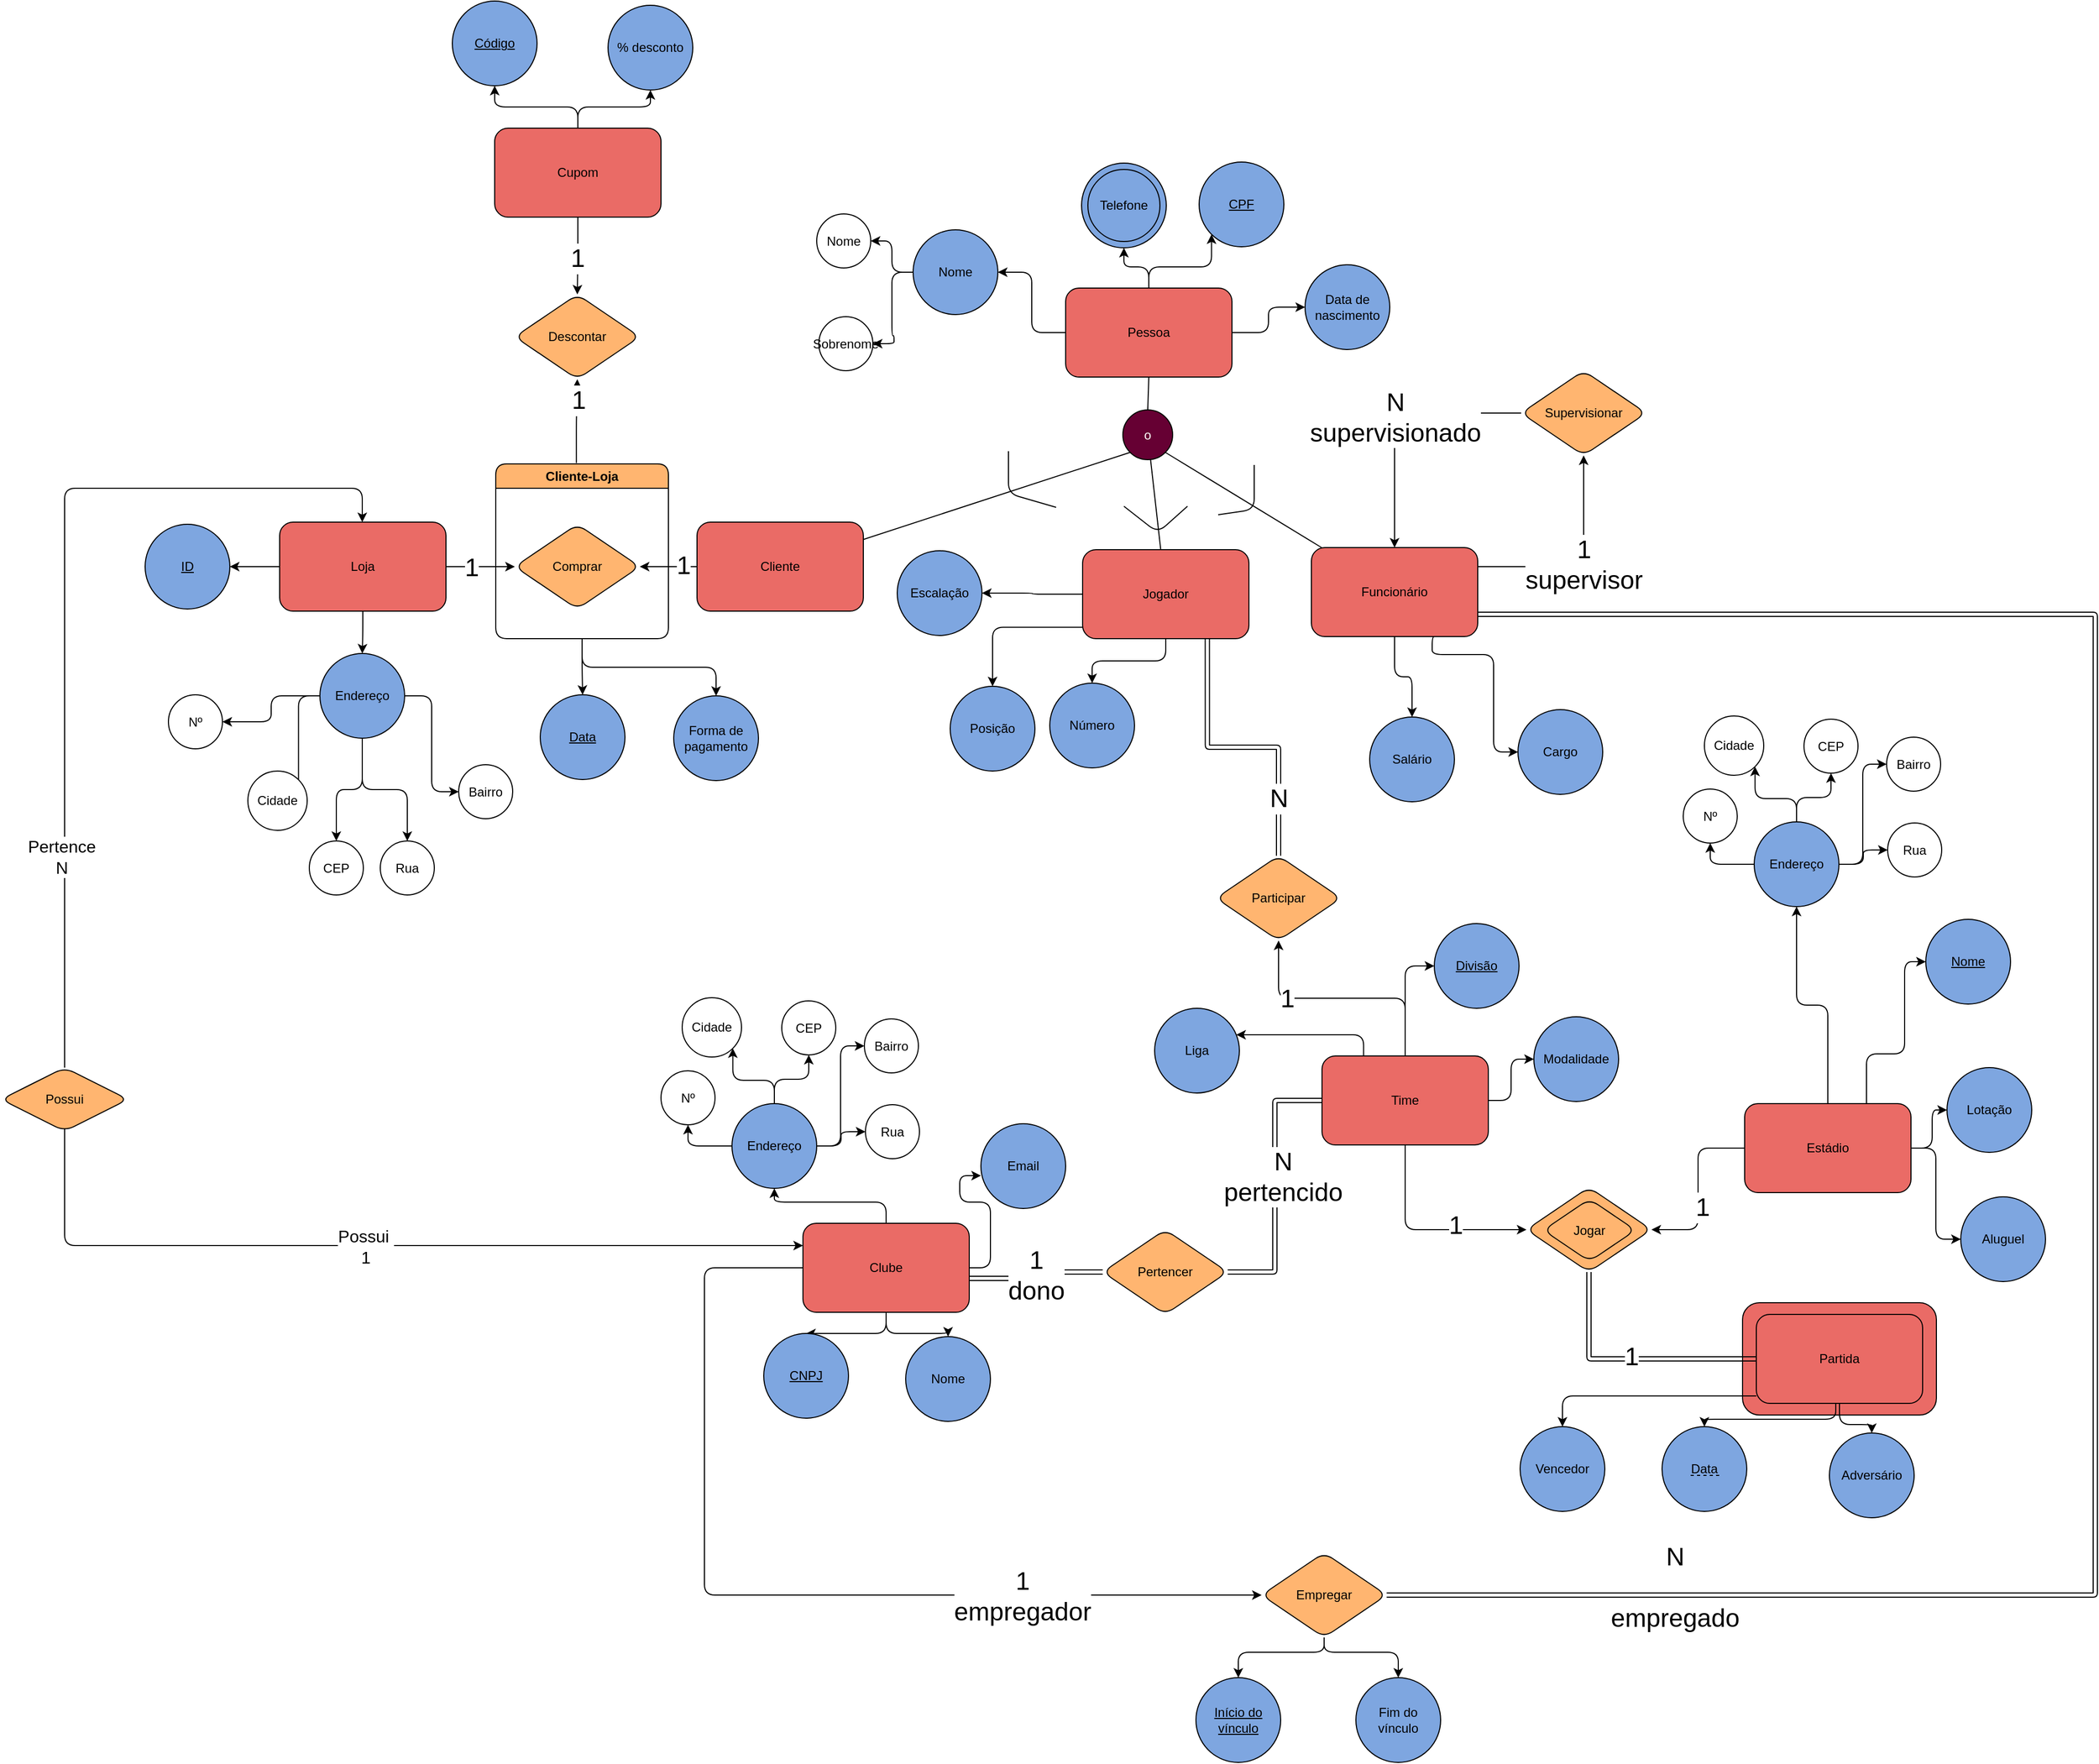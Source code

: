 <mxfile version="20.8.16" type="github">
  <diagram id="R2lEEEUBdFMjLlhIrx00" name="Page-1">
    <mxGraphModel dx="2560" dy="990" grid="0" gridSize="10" guides="0" tooltips="1" connect="1" arrows="1" fold="1" page="0" pageScale="1" pageWidth="850" pageHeight="1100" math="0" shadow="0" extFonts="Permanent Marker^https://fonts.googleapis.com/css?family=Permanent+Marker">
      <root>
        <mxCell id="0" />
        <mxCell id="1" parent="0" />
        <mxCell id="nBhm9qrBOVUtakQsjSAV-140" value="Partida&lt;br&gt;(ENTIDADE FRACA)" style="rounded=1;whiteSpace=wrap;html=1;fillColor=#EA6B66;strokeColor=#000000;" parent="1" vertex="1">
          <mxGeometry x="940" y="1546" width="183" height="106" as="geometry" />
        </mxCell>
        <mxCell id="nBhm9qrBOVUtakQsjSAV-18" style="edgeStyle=orthogonalEdgeStyle;rounded=1;orthogonalLoop=1;jettySize=auto;html=1;" parent="1" source="nBhm9qrBOVUtakQsjSAV-1" target="nBhm9qrBOVUtakQsjSAV-4" edge="1">
          <mxGeometry relative="1" as="geometry">
            <Array as="points">
              <mxPoint x="132" y="1451" />
              <mxPoint x="26" y="1451" />
            </Array>
          </mxGeometry>
        </mxCell>
        <mxCell id="nBhm9qrBOVUtakQsjSAV-19" style="edgeStyle=orthogonalEdgeStyle;rounded=1;orthogonalLoop=1;jettySize=auto;html=1;entryX=0;entryY=0.613;entryDx=0;entryDy=0;entryPerimeter=0;" parent="1" source="nBhm9qrBOVUtakQsjSAV-1" target="nBhm9qrBOVUtakQsjSAV-5" edge="1">
          <mxGeometry relative="1" as="geometry" />
        </mxCell>
        <mxCell id="nBhm9qrBOVUtakQsjSAV-20" style="edgeStyle=orthogonalEdgeStyle;rounded=1;orthogonalLoop=1;jettySize=auto;html=1;" parent="1" source="nBhm9qrBOVUtakQsjSAV-1" target="nBhm9qrBOVUtakQsjSAV-3" edge="1">
          <mxGeometry relative="1" as="geometry" />
        </mxCell>
        <mxCell id="nBhm9qrBOVUtakQsjSAV-21" style="edgeStyle=orthogonalEdgeStyle;rounded=1;orthogonalLoop=1;jettySize=auto;html=1;" parent="1" source="nBhm9qrBOVUtakQsjSAV-1" target="nBhm9qrBOVUtakQsjSAV-2" edge="1">
          <mxGeometry relative="1" as="geometry" />
        </mxCell>
        <mxCell id="nBhm9qrBOVUtakQsjSAV-118" style="edgeStyle=orthogonalEdgeStyle;rounded=1;orthogonalLoop=1;jettySize=auto;html=1;entryX=0;entryY=0.5;entryDx=0;entryDy=0;fontSize=24;fillColor=#FFB570;exitX=0;exitY=0.5;exitDx=0;exitDy=0;" parent="1" source="nBhm9qrBOVUtakQsjSAV-1" target="nBhm9qrBOVUtakQsjSAV-117" edge="1">
          <mxGeometry relative="1" as="geometry">
            <Array as="points">
              <mxPoint x="-40" y="1513" />
              <mxPoint x="-40" y="1822" />
            </Array>
          </mxGeometry>
        </mxCell>
        <mxCell id="nBhm9qrBOVUtakQsjSAV-119" value="1&lt;br&gt;empregador" style="edgeLabel;html=1;align=center;verticalAlign=middle;resizable=0;points=[];fontSize=24;rounded=1;" parent="nBhm9qrBOVUtakQsjSAV-118" vertex="1" connectable="0">
          <mxGeometry x="0.513" y="-1" relative="1" as="geometry">
            <mxPoint as="offset" />
          </mxGeometry>
        </mxCell>
        <mxCell id="nBhm9qrBOVUtakQsjSAV-1" value="Clube" style="rounded=1;whiteSpace=wrap;html=1;fillColor=#EA6B66;" parent="1" vertex="1">
          <mxGeometry x="53" y="1471" width="157" height="84" as="geometry" />
        </mxCell>
        <mxCell id="nBhm9qrBOVUtakQsjSAV-2" value="&lt;u&gt;CNPJ&lt;/u&gt;" style="ellipse;whiteSpace=wrap;html=1;aspect=fixed;fillColor=#7EA6E0;rounded=1;" parent="1" vertex="1">
          <mxGeometry x="16" y="1575" width="80" height="80" as="geometry" />
        </mxCell>
        <mxCell id="nBhm9qrBOVUtakQsjSAV-3" value="Nome" style="ellipse;whiteSpace=wrap;html=1;aspect=fixed;fillColor=#7EA6E0;rounded=1;" parent="1" vertex="1">
          <mxGeometry x="150" y="1578" width="80" height="80" as="geometry" />
        </mxCell>
        <mxCell id="nBhm9qrBOVUtakQsjSAV-13" style="edgeStyle=orthogonalEdgeStyle;rounded=1;orthogonalLoop=1;jettySize=auto;html=1;entryX=1;entryY=1;entryDx=0;entryDy=0;" parent="1" source="nBhm9qrBOVUtakQsjSAV-4" target="nBhm9qrBOVUtakQsjSAV-8" edge="1">
          <mxGeometry relative="1" as="geometry" />
        </mxCell>
        <mxCell id="nBhm9qrBOVUtakQsjSAV-14" style="edgeStyle=orthogonalEdgeStyle;rounded=1;orthogonalLoop=1;jettySize=auto;html=1;entryX=0.5;entryY=1;entryDx=0;entryDy=0;" parent="1" source="nBhm9qrBOVUtakQsjSAV-4" target="nBhm9qrBOVUtakQsjSAV-11" edge="1">
          <mxGeometry relative="1" as="geometry" />
        </mxCell>
        <mxCell id="nBhm9qrBOVUtakQsjSAV-15" style="edgeStyle=orthogonalEdgeStyle;rounded=1;orthogonalLoop=1;jettySize=auto;html=1;" parent="1" source="nBhm9qrBOVUtakQsjSAV-4" target="nBhm9qrBOVUtakQsjSAV-6" edge="1">
          <mxGeometry relative="1" as="geometry" />
        </mxCell>
        <mxCell id="nBhm9qrBOVUtakQsjSAV-16" style="edgeStyle=orthogonalEdgeStyle;rounded=1;orthogonalLoop=1;jettySize=auto;html=1;entryX=0;entryY=0.5;entryDx=0;entryDy=0;" parent="1" source="nBhm9qrBOVUtakQsjSAV-4" target="nBhm9qrBOVUtakQsjSAV-9" edge="1">
          <mxGeometry relative="1" as="geometry" />
        </mxCell>
        <mxCell id="nBhm9qrBOVUtakQsjSAV-17" style="edgeStyle=orthogonalEdgeStyle;rounded=1;orthogonalLoop=1;jettySize=auto;html=1;" parent="1" source="nBhm9qrBOVUtakQsjSAV-4" target="nBhm9qrBOVUtakQsjSAV-10" edge="1">
          <mxGeometry relative="1" as="geometry" />
        </mxCell>
        <mxCell id="nBhm9qrBOVUtakQsjSAV-4" value="Endereço" style="ellipse;whiteSpace=wrap;html=1;aspect=fixed;fillColor=#7EA6E0;rounded=1;" parent="1" vertex="1">
          <mxGeometry x="-14" y="1358" width="80" height="80" as="geometry" />
        </mxCell>
        <mxCell id="nBhm9qrBOVUtakQsjSAV-5" value="Email" style="ellipse;whiteSpace=wrap;html=1;aspect=fixed;fillColor=#7EA6E0;rounded=1;" parent="1" vertex="1">
          <mxGeometry x="221" y="1377" width="80" height="80" as="geometry" />
        </mxCell>
        <mxCell id="nBhm9qrBOVUtakQsjSAV-6" value="CEP" style="ellipse;whiteSpace=wrap;html=1;aspect=fixed;rounded=1;" parent="1" vertex="1">
          <mxGeometry x="33" y="1261" width="51" height="51" as="geometry" />
        </mxCell>
        <mxCell id="nBhm9qrBOVUtakQsjSAV-8" value="Cidade" style="ellipse;whiteSpace=wrap;html=1;aspect=fixed;rounded=1;" parent="1" vertex="1">
          <mxGeometry x="-61" y="1258" width="56" height="56" as="geometry" />
        </mxCell>
        <mxCell id="nBhm9qrBOVUtakQsjSAV-9" value="Bairro" style="ellipse;whiteSpace=wrap;html=1;aspect=fixed;rounded=1;" parent="1" vertex="1">
          <mxGeometry x="111" y="1278" width="51" height="51" as="geometry" />
        </mxCell>
        <mxCell id="nBhm9qrBOVUtakQsjSAV-10" value="Rua" style="ellipse;whiteSpace=wrap;html=1;aspect=fixed;rounded=1;" parent="1" vertex="1">
          <mxGeometry x="112" y="1359" width="51" height="51" as="geometry" />
        </mxCell>
        <mxCell id="nBhm9qrBOVUtakQsjSAV-11" value="Nº" style="ellipse;whiteSpace=wrap;html=1;aspect=fixed;rounded=1;" parent="1" vertex="1">
          <mxGeometry x="-81" y="1327" width="51" height="51" as="geometry" />
        </mxCell>
        <mxCell id="nBhm9qrBOVUtakQsjSAV-25" style="edgeStyle=orthogonalEdgeStyle;rounded=1;orthogonalLoop=1;jettySize=auto;html=1;entryX=0;entryY=0.5;entryDx=0;entryDy=0;" parent="1" source="nBhm9qrBOVUtakQsjSAV-22" target="nBhm9qrBOVUtakQsjSAV-23" edge="1">
          <mxGeometry relative="1" as="geometry" />
        </mxCell>
        <mxCell id="nBhm9qrBOVUtakQsjSAV-26" style="edgeStyle=orthogonalEdgeStyle;rounded=1;orthogonalLoop=1;jettySize=auto;html=1;" parent="1" source="nBhm9qrBOVUtakQsjSAV-22" target="nBhm9qrBOVUtakQsjSAV-24" edge="1">
          <mxGeometry relative="1" as="geometry" />
        </mxCell>
        <mxCell id="nBhm9qrBOVUtakQsjSAV-100" style="edgeStyle=orthogonalEdgeStyle;rounded=1;orthogonalLoop=1;jettySize=auto;html=1;entryX=0.5;entryY=1;entryDx=0;entryDy=0;fontSize=24;" parent="1" source="nBhm9qrBOVUtakQsjSAV-22" target="nBhm9qrBOVUtakQsjSAV-97" edge="1">
          <mxGeometry relative="1" as="geometry" />
        </mxCell>
        <mxCell id="nBhm9qrBOVUtakQsjSAV-101" value="1" style="edgeLabel;html=1;align=center;verticalAlign=middle;resizable=0;points=[];fontSize=24;rounded=1;" parent="nBhm9qrBOVUtakQsjSAV-100" vertex="1" connectable="0">
          <mxGeometry x="0.468" relative="1" as="geometry">
            <mxPoint x="1" as="offset" />
          </mxGeometry>
        </mxCell>
        <mxCell id="nBhm9qrBOVUtakQsjSAV-111" style="edgeStyle=orthogonalEdgeStyle;rounded=1;orthogonalLoop=1;jettySize=auto;html=1;entryX=0;entryY=0.5;entryDx=0;entryDy=0;fontSize=24;fillColor=#FFB570;exitX=0.5;exitY=1;exitDx=0;exitDy=0;" parent="1" source="nBhm9qrBOVUtakQsjSAV-22" target="nBhm9qrBOVUtakQsjSAV-110" edge="1">
          <mxGeometry relative="1" as="geometry" />
        </mxCell>
        <mxCell id="nBhm9qrBOVUtakQsjSAV-112" value="1" style="edgeLabel;html=1;align=center;verticalAlign=middle;resizable=0;points=[];fontSize=24;rounded=1;" parent="nBhm9qrBOVUtakQsjSAV-111" vertex="1" connectable="0">
          <mxGeometry x="0.304" y="4" relative="1" as="geometry">
            <mxPoint as="offset" />
          </mxGeometry>
        </mxCell>
        <mxCell id="OqBrJJ7zVb7oXpgQfmvQ-5" style="edgeStyle=orthogonalEdgeStyle;orthogonalLoop=1;jettySize=auto;html=1;exitX=0.25;exitY=0;exitDx=0;exitDy=0;rounded=1;" parent="1" source="nBhm9qrBOVUtakQsjSAV-22" target="OqBrJJ7zVb7oXpgQfmvQ-4" edge="1">
          <mxGeometry relative="1" as="geometry">
            <Array as="points">
              <mxPoint x="582" y="1293" />
            </Array>
          </mxGeometry>
        </mxCell>
        <mxCell id="nBhm9qrBOVUtakQsjSAV-22" value="Time" style="rounded=1;whiteSpace=wrap;html=1;fillColor=#EA6B66;" parent="1" vertex="1">
          <mxGeometry x="543" y="1313" width="157" height="84" as="geometry" />
        </mxCell>
        <mxCell id="nBhm9qrBOVUtakQsjSAV-23" value="&lt;u&gt;Divisão&lt;/u&gt;" style="ellipse;whiteSpace=wrap;html=1;aspect=fixed;fillColor=#7EA6E0;rounded=1;" parent="1" vertex="1">
          <mxGeometry x="649" y="1188" width="80" height="80" as="geometry" />
        </mxCell>
        <mxCell id="nBhm9qrBOVUtakQsjSAV-24" value="Modalidade" style="ellipse;whiteSpace=wrap;html=1;aspect=fixed;fillColor=#7EA6E0;rounded=1;" parent="1" vertex="1">
          <mxGeometry x="743" y="1276" width="80" height="80" as="geometry" />
        </mxCell>
        <mxCell id="nBhm9qrBOVUtakQsjSAV-40" style="edgeStyle=orthogonalEdgeStyle;rounded=1;orthogonalLoop=1;jettySize=auto;html=1;entryX=0.5;entryY=0;entryDx=0;entryDy=0;" parent="1" source="nBhm9qrBOVUtakQsjSAV-27" target="3DALCJo6I9vXgpLm0yMm-17" edge="1">
          <mxGeometry relative="1" as="geometry">
            <mxPoint x="-363" y="932" as="targetPoint" />
          </mxGeometry>
        </mxCell>
        <mxCell id="nBhm9qrBOVUtakQsjSAV-89" style="edgeStyle=orthogonalEdgeStyle;rounded=1;orthogonalLoop=1;jettySize=auto;html=1;" parent="1" source="nBhm9qrBOVUtakQsjSAV-27" target="nBhm9qrBOVUtakQsjSAV-80" edge="1">
          <mxGeometry relative="1" as="geometry" />
        </mxCell>
        <mxCell id="3DALCJo6I9vXgpLm0yMm-30" value="&lt;span style=&quot;font-size: 24px;&quot;&gt;1&lt;/span&gt;" style="edgeLabel;html=1;align=center;verticalAlign=middle;resizable=0;points=[];" parent="nBhm9qrBOVUtakQsjSAV-89" vertex="1" connectable="0">
          <mxGeometry x="-0.278" y="-1" relative="1" as="geometry">
            <mxPoint as="offset" />
          </mxGeometry>
        </mxCell>
        <mxCell id="3DALCJo6I9vXgpLm0yMm-25" style="edgeStyle=orthogonalEdgeStyle;rounded=1;orthogonalLoop=1;jettySize=auto;html=1;" parent="1" source="nBhm9qrBOVUtakQsjSAV-27" target="3DALCJo6I9vXgpLm0yMm-24" edge="1">
          <mxGeometry relative="1" as="geometry" />
        </mxCell>
        <mxCell id="nBhm9qrBOVUtakQsjSAV-27" value="Loja" style="rounded=1;whiteSpace=wrap;html=1;fillColor=#EA6B66;" parent="1" vertex="1">
          <mxGeometry x="-441" y="809" width="157" height="84" as="geometry" />
        </mxCell>
        <mxCell id="nBhm9qrBOVUtakQsjSAV-41" style="edgeStyle=orthogonalEdgeStyle;rounded=1;orthogonalLoop=1;jettySize=auto;html=1;" parent="1" source="nBhm9qrBOVUtakQsjSAV-30" target="nBhm9qrBOVUtakQsjSAV-32" edge="1">
          <mxGeometry relative="1" as="geometry" />
        </mxCell>
        <mxCell id="nBhm9qrBOVUtakQsjSAV-42" style="edgeStyle=orthogonalEdgeStyle;rounded=1;orthogonalLoop=1;jettySize=auto;html=1;" parent="1" source="nBhm9qrBOVUtakQsjSAV-30" target="nBhm9qrBOVUtakQsjSAV-39" edge="1">
          <mxGeometry relative="1" as="geometry" />
        </mxCell>
        <mxCell id="nBhm9qrBOVUtakQsjSAV-43" style="edgeStyle=orthogonalEdgeStyle;rounded=1;orthogonalLoop=1;jettySize=auto;html=1;entryX=0;entryY=1;entryDx=0;entryDy=0;" parent="1" source="nBhm9qrBOVUtakQsjSAV-30" target="nBhm9qrBOVUtakQsjSAV-31" edge="1">
          <mxGeometry relative="1" as="geometry" />
        </mxCell>
        <mxCell id="nBhm9qrBOVUtakQsjSAV-44" style="edgeStyle=orthogonalEdgeStyle;rounded=1;orthogonalLoop=1;jettySize=auto;html=1;" parent="1" source="nBhm9qrBOVUtakQsjSAV-30" target="nBhm9qrBOVUtakQsjSAV-38" edge="1">
          <mxGeometry relative="1" as="geometry" />
        </mxCell>
        <mxCell id="nBhm9qrBOVUtakQsjSAV-30" value="Pessoa" style="rounded=1;whiteSpace=wrap;html=1;fillColor=#EA6B66;" parent="1" vertex="1">
          <mxGeometry x="301" y="588" width="157" height="84" as="geometry" />
        </mxCell>
        <mxCell id="nBhm9qrBOVUtakQsjSAV-31" value="&lt;u&gt;CPF&lt;/u&gt;" style="ellipse;whiteSpace=wrap;html=1;aspect=fixed;fillColor=#7EA6E0;rounded=1;" parent="1" vertex="1">
          <mxGeometry x="427" y="469" width="80" height="80" as="geometry" />
        </mxCell>
        <mxCell id="nBhm9qrBOVUtakQsjSAV-36" style="edgeStyle=orthogonalEdgeStyle;rounded=1;orthogonalLoop=1;jettySize=auto;html=1;entryX=1;entryY=0.5;entryDx=0;entryDy=0;" parent="1" source="nBhm9qrBOVUtakQsjSAV-32" target="nBhm9qrBOVUtakQsjSAV-33" edge="1">
          <mxGeometry relative="1" as="geometry" />
        </mxCell>
        <mxCell id="nBhm9qrBOVUtakQsjSAV-37" style="edgeStyle=orthogonalEdgeStyle;rounded=1;orthogonalLoop=1;jettySize=auto;html=1;entryX=1;entryY=0.5;entryDx=0;entryDy=0;" parent="1" source="nBhm9qrBOVUtakQsjSAV-32" target="nBhm9qrBOVUtakQsjSAV-34" edge="1">
          <mxGeometry relative="1" as="geometry" />
        </mxCell>
        <mxCell id="nBhm9qrBOVUtakQsjSAV-32" value="Nome" style="ellipse;whiteSpace=wrap;html=1;aspect=fixed;fillColor=#7EA6E0;rounded=1;" parent="1" vertex="1">
          <mxGeometry x="157" y="533" width="80" height="80" as="geometry" />
        </mxCell>
        <mxCell id="nBhm9qrBOVUtakQsjSAV-33" value="Nome" style="ellipse;whiteSpace=wrap;html=1;aspect=fixed;rounded=1;" parent="1" vertex="1">
          <mxGeometry x="66" y="518" width="51" height="51" as="geometry" />
        </mxCell>
        <mxCell id="nBhm9qrBOVUtakQsjSAV-34" value="Sobrenome" style="ellipse;whiteSpace=wrap;html=1;aspect=fixed;rounded=1;" parent="1" vertex="1">
          <mxGeometry x="68" y="615" width="51" height="51" as="geometry" />
        </mxCell>
        <mxCell id="nBhm9qrBOVUtakQsjSAV-38" value="Data de nascimento" style="ellipse;whiteSpace=wrap;html=1;aspect=fixed;fillColor=#7EA6E0;rounded=1;" parent="1" vertex="1">
          <mxGeometry x="527" y="566" width="80" height="80" as="geometry" />
        </mxCell>
        <mxCell id="nBhm9qrBOVUtakQsjSAV-39" value="" style="ellipse;whiteSpace=wrap;html=1;aspect=fixed;fillColor=#7EA6E0;rounded=1;" parent="1" vertex="1">
          <mxGeometry x="316" y="470" width="80" height="80" as="geometry" />
        </mxCell>
        <mxCell id="nBhm9qrBOVUtakQsjSAV-45" value="&lt;font color=&quot;#ffffff&quot;&gt;o&lt;/font&gt;" style="ellipse;whiteSpace=wrap;html=1;aspect=fixed;fillColor=#660033;rounded=1;" parent="1" vertex="1">
          <mxGeometry x="355" y="703" width="47" height="47" as="geometry" />
        </mxCell>
        <mxCell id="nBhm9qrBOVUtakQsjSAV-47" value="" style="endArrow=none;html=1;rounded=1;entryX=0.5;entryY=1;entryDx=0;entryDy=0;exitX=0.5;exitY=0;exitDx=0;exitDy=0;" parent="1" source="nBhm9qrBOVUtakQsjSAV-45" target="nBhm9qrBOVUtakQsjSAV-30" edge="1">
          <mxGeometry width="50" height="50" relative="1" as="geometry">
            <mxPoint x="397" y="617" as="sourcePoint" />
            <mxPoint x="447" y="567" as="targetPoint" />
          </mxGeometry>
        </mxCell>
        <mxCell id="nBhm9qrBOVUtakQsjSAV-90" style="edgeStyle=orthogonalEdgeStyle;rounded=1;orthogonalLoop=1;jettySize=auto;html=1;entryX=1;entryY=0.5;entryDx=0;entryDy=0;" parent="1" source="nBhm9qrBOVUtakQsjSAV-48" target="nBhm9qrBOVUtakQsjSAV-80" edge="1">
          <mxGeometry relative="1" as="geometry" />
        </mxCell>
        <mxCell id="3DALCJo6I9vXgpLm0yMm-28" value="&lt;span style=&quot;font-size: 24px;&quot;&gt;1&lt;/span&gt;" style="edgeLabel;html=1;align=center;verticalAlign=middle;resizable=0;points=[];" parent="nBhm9qrBOVUtakQsjSAV-90" vertex="1" connectable="0">
          <mxGeometry x="-0.511" y="-1" relative="1" as="geometry">
            <mxPoint as="offset" />
          </mxGeometry>
        </mxCell>
        <mxCell id="nBhm9qrBOVUtakQsjSAV-48" value="Cliente" style="rounded=1;whiteSpace=wrap;html=1;fillColor=#EA6B66;" parent="1" vertex="1">
          <mxGeometry x="-47" y="809" width="157" height="84" as="geometry" />
        </mxCell>
        <mxCell id="nBhm9qrBOVUtakQsjSAV-68" style="edgeStyle=orthogonalEdgeStyle;rounded=1;orthogonalLoop=1;jettySize=auto;html=1;exitX=0.002;exitY=0.872;exitDx=0;exitDy=0;exitPerimeter=0;" parent="1" source="nBhm9qrBOVUtakQsjSAV-49" target="nBhm9qrBOVUtakQsjSAV-67" edge="1">
          <mxGeometry relative="1" as="geometry" />
        </mxCell>
        <mxCell id="nBhm9qrBOVUtakQsjSAV-70" style="edgeStyle=orthogonalEdgeStyle;rounded=1;orthogonalLoop=1;jettySize=auto;html=1;" parent="1" source="nBhm9qrBOVUtakQsjSAV-49" target="nBhm9qrBOVUtakQsjSAV-69" edge="1">
          <mxGeometry relative="1" as="geometry" />
        </mxCell>
        <mxCell id="nBhm9qrBOVUtakQsjSAV-74" style="edgeStyle=orthogonalEdgeStyle;rounded=1;orthogonalLoop=1;jettySize=auto;html=1;exitX=0;exitY=0.5;exitDx=0;exitDy=0;" parent="1" source="nBhm9qrBOVUtakQsjSAV-49" target="nBhm9qrBOVUtakQsjSAV-73" edge="1">
          <mxGeometry relative="1" as="geometry" />
        </mxCell>
        <mxCell id="nBhm9qrBOVUtakQsjSAV-98" value="&lt;font style=&quot;font-size: 24px;&quot;&gt;N&lt;/font&gt;" style="edgeStyle=orthogonalEdgeStyle;rounded=1;orthogonalLoop=1;jettySize=auto;html=1;exitX=0.75;exitY=1;exitDx=0;exitDy=0;shape=link;" parent="1" source="nBhm9qrBOVUtakQsjSAV-49" target="nBhm9qrBOVUtakQsjSAV-97" edge="1">
          <mxGeometry x="0.603" relative="1" as="geometry">
            <mxPoint as="offset" />
          </mxGeometry>
        </mxCell>
        <mxCell id="nBhm9qrBOVUtakQsjSAV-49" value="Jogador" style="rounded=1;whiteSpace=wrap;html=1;fillColor=#EA6B66;" parent="1" vertex="1">
          <mxGeometry x="317" y="835" width="157" height="84" as="geometry" />
        </mxCell>
        <mxCell id="nBhm9qrBOVUtakQsjSAV-76" style="edgeStyle=orthogonalEdgeStyle;rounded=1;orthogonalLoop=1;jettySize=auto;html=1;exitX=0.75;exitY=1;exitDx=0;exitDy=0;" parent="1" source="nBhm9qrBOVUtakQsjSAV-50" target="nBhm9qrBOVUtakQsjSAV-75" edge="1">
          <mxGeometry relative="1" as="geometry">
            <Array as="points">
              <mxPoint x="647" y="917" />
              <mxPoint x="647" y="934" />
              <mxPoint x="705" y="934" />
              <mxPoint x="705" y="1026" />
            </Array>
          </mxGeometry>
        </mxCell>
        <mxCell id="nBhm9qrBOVUtakQsjSAV-78" style="edgeStyle=orthogonalEdgeStyle;rounded=1;orthogonalLoop=1;jettySize=auto;html=1;" parent="1" source="nBhm9qrBOVUtakQsjSAV-50" target="nBhm9qrBOVUtakQsjSAV-77" edge="1">
          <mxGeometry relative="1" as="geometry" />
        </mxCell>
        <mxCell id="nBhm9qrBOVUtakQsjSAV-106" value="1&lt;br&gt;supervisor" style="edgeStyle=orthogonalEdgeStyle;rounded=1;orthogonalLoop=1;jettySize=auto;html=1;entryX=0.5;entryY=1;entryDx=0;entryDy=0;fontSize=24;fillColor=#FFB570;" parent="1" source="nBhm9qrBOVUtakQsjSAV-50" target="nBhm9qrBOVUtakQsjSAV-105" edge="1">
          <mxGeometry relative="1" as="geometry">
            <Array as="points">
              <mxPoint x="790" y="851" />
            </Array>
          </mxGeometry>
        </mxCell>
        <mxCell id="nBhm9qrBOVUtakQsjSAV-120" style="edgeStyle=orthogonalEdgeStyle;rounded=1;orthogonalLoop=1;jettySize=auto;html=1;entryX=1;entryY=0.5;entryDx=0;entryDy=0;fontSize=24;fillColor=#FFB570;exitX=1;exitY=0.75;exitDx=0;exitDy=0;shape=link;" parent="1" source="nBhm9qrBOVUtakQsjSAV-50" target="nBhm9qrBOVUtakQsjSAV-117" edge="1">
          <mxGeometry relative="1" as="geometry">
            <Array as="points">
              <mxPoint x="1273" y="896" />
              <mxPoint x="1273" y="1822" />
            </Array>
          </mxGeometry>
        </mxCell>
        <mxCell id="nBhm9qrBOVUtakQsjSAV-50" value="Funcionário" style="rounded=1;whiteSpace=wrap;html=1;fillColor=#EA6B66;" parent="1" vertex="1">
          <mxGeometry x="533" y="833" width="157" height="84" as="geometry" />
        </mxCell>
        <mxCell id="nBhm9qrBOVUtakQsjSAV-54" style="edgeStyle=orthogonalEdgeStyle;rounded=1;orthogonalLoop=1;jettySize=auto;html=1;entryX=0.5;entryY=1;entryDx=0;entryDy=0;" parent="1" source="nBhm9qrBOVUtakQsjSAV-51" target="nBhm9qrBOVUtakQsjSAV-52" edge="1">
          <mxGeometry relative="1" as="geometry" />
        </mxCell>
        <mxCell id="nBhm9qrBOVUtakQsjSAV-55" style="edgeStyle=orthogonalEdgeStyle;rounded=1;orthogonalLoop=1;jettySize=auto;html=1;entryX=0.5;entryY=1;entryDx=0;entryDy=0;" parent="1" source="nBhm9qrBOVUtakQsjSAV-51" target="nBhm9qrBOVUtakQsjSAV-53" edge="1">
          <mxGeometry relative="1" as="geometry" />
        </mxCell>
        <mxCell id="nBhm9qrBOVUtakQsjSAV-88" style="edgeStyle=orthogonalEdgeStyle;rounded=1;orthogonalLoop=1;jettySize=auto;html=1;" parent="1" source="nBhm9qrBOVUtakQsjSAV-51" target="nBhm9qrBOVUtakQsjSAV-85" edge="1">
          <mxGeometry relative="1" as="geometry" />
        </mxCell>
        <mxCell id="nBhm9qrBOVUtakQsjSAV-108" value="1" style="edgeLabel;html=1;align=center;verticalAlign=middle;resizable=0;points=[];fontSize=24;rounded=1;" parent="nBhm9qrBOVUtakQsjSAV-88" vertex="1" connectable="0">
          <mxGeometry x="0.06" relative="1" as="geometry">
            <mxPoint as="offset" />
          </mxGeometry>
        </mxCell>
        <mxCell id="nBhm9qrBOVUtakQsjSAV-51" value="Cupom" style="rounded=1;whiteSpace=wrap;html=1;fillColor=#EA6B66;" parent="1" vertex="1">
          <mxGeometry x="-238" y="437" width="157" height="84" as="geometry" />
        </mxCell>
        <mxCell id="nBhm9qrBOVUtakQsjSAV-52" value="&lt;u&gt;Código&lt;/u&gt;" style="ellipse;whiteSpace=wrap;html=1;aspect=fixed;fillColor=#7EA6E0;rounded=1;" parent="1" vertex="1">
          <mxGeometry x="-278" y="317" width="80" height="80" as="geometry" />
        </mxCell>
        <mxCell id="nBhm9qrBOVUtakQsjSAV-53" value="% desconto" style="ellipse;whiteSpace=wrap;html=1;aspect=fixed;fillColor=#7EA6E0;rounded=1;" parent="1" vertex="1">
          <mxGeometry x="-131" y="321" width="80" height="80" as="geometry" />
        </mxCell>
        <mxCell id="nBhm9qrBOVUtakQsjSAV-57" value="" style="endArrow=none;html=1;rounded=1;entryX=0;entryY=1;entryDx=0;entryDy=0;" parent="1" source="nBhm9qrBOVUtakQsjSAV-48" target="nBhm9qrBOVUtakQsjSAV-45" edge="1">
          <mxGeometry width="50" height="50" relative="1" as="geometry">
            <mxPoint x="285" y="807" as="sourcePoint" />
            <mxPoint x="335" y="757" as="targetPoint" />
          </mxGeometry>
        </mxCell>
        <mxCell id="nBhm9qrBOVUtakQsjSAV-59" value="" style="endArrow=none;html=1;rounded=1;" parent="1" source="nBhm9qrBOVUtakQsjSAV-49" target="nBhm9qrBOVUtakQsjSAV-45" edge="1">
          <mxGeometry width="50" height="50" relative="1" as="geometry">
            <mxPoint x="240.556" y="842" as="sourcePoint" />
            <mxPoint x="371.883" y="753.117" as="targetPoint" />
          </mxGeometry>
        </mxCell>
        <mxCell id="nBhm9qrBOVUtakQsjSAV-60" value="" style="endArrow=none;html=1;rounded=1;entryX=1;entryY=1;entryDx=0;entryDy=0;" parent="1" source="nBhm9qrBOVUtakQsjSAV-50" target="nBhm9qrBOVUtakQsjSAV-45" edge="1">
          <mxGeometry width="50" height="50" relative="1" as="geometry">
            <mxPoint x="397.493" y="845" as="sourcePoint" />
            <mxPoint x="381.883" y="763.117" as="targetPoint" />
          </mxGeometry>
        </mxCell>
        <mxCell id="nBhm9qrBOVUtakQsjSAV-61" value="" style="endArrow=none;html=1;rounded=1;" parent="1" edge="1">
          <mxGeometry width="50" height="50" relative="1" as="geometry">
            <mxPoint x="292" y="795" as="sourcePoint" />
            <mxPoint x="247" y="742" as="targetPoint" />
            <Array as="points">
              <mxPoint x="247" y="782" />
            </Array>
          </mxGeometry>
        </mxCell>
        <mxCell id="nBhm9qrBOVUtakQsjSAV-65" value="" style="endArrow=none;html=1;rounded=1;" parent="1" edge="1">
          <mxGeometry width="50" height="50" relative="1" as="geometry">
            <mxPoint x="356" y="794" as="sourcePoint" />
            <mxPoint x="416" y="794" as="targetPoint" />
            <Array as="points">
              <mxPoint x="388" y="819" />
            </Array>
          </mxGeometry>
        </mxCell>
        <mxCell id="nBhm9qrBOVUtakQsjSAV-66" value="" style="endArrow=none;html=1;rounded=1;" parent="1" edge="1">
          <mxGeometry width="50" height="50" relative="1" as="geometry">
            <mxPoint x="445" y="802" as="sourcePoint" />
            <mxPoint x="479" y="755" as="targetPoint" />
            <Array as="points">
              <mxPoint x="479" y="797" />
            </Array>
          </mxGeometry>
        </mxCell>
        <mxCell id="nBhm9qrBOVUtakQsjSAV-67" value="Posição" style="ellipse;whiteSpace=wrap;html=1;aspect=fixed;fillColor=#7EA6E0;rounded=1;" parent="1" vertex="1">
          <mxGeometry x="192" y="964" width="80" height="80" as="geometry" />
        </mxCell>
        <mxCell id="nBhm9qrBOVUtakQsjSAV-69" value="Número" style="ellipse;whiteSpace=wrap;html=1;aspect=fixed;fillColor=#7EA6E0;rounded=1;" parent="1" vertex="1">
          <mxGeometry x="286" y="961" width="80" height="80" as="geometry" />
        </mxCell>
        <mxCell id="nBhm9qrBOVUtakQsjSAV-73" value="Escalação" style="ellipse;whiteSpace=wrap;html=1;aspect=fixed;fillColor=#7EA6E0;rounded=1;" parent="1" vertex="1">
          <mxGeometry x="142" y="836" width="80" height="80" as="geometry" />
        </mxCell>
        <mxCell id="nBhm9qrBOVUtakQsjSAV-75" value="Cargo" style="ellipse;whiteSpace=wrap;html=1;aspect=fixed;fillColor=#7EA6E0;rounded=1;" parent="1" vertex="1">
          <mxGeometry x="728" y="986" width="80" height="80" as="geometry" />
        </mxCell>
        <mxCell id="nBhm9qrBOVUtakQsjSAV-77" value="Salário" style="ellipse;whiteSpace=wrap;html=1;aspect=fixed;fillColor=#7EA6E0;rounded=1;" parent="1" vertex="1">
          <mxGeometry x="588" y="993" width="80" height="80" as="geometry" />
        </mxCell>
        <mxCell id="nBhm9qrBOVUtakQsjSAV-86" style="edgeStyle=orthogonalEdgeStyle;rounded=1;orthogonalLoop=1;jettySize=auto;html=1;entryX=0.5;entryY=1;entryDx=0;entryDy=0;exitX=0.467;exitY=-0.005;exitDx=0;exitDy=0;exitPerimeter=0;" parent="1" source="nBhm9qrBOVUtakQsjSAV-81" target="nBhm9qrBOVUtakQsjSAV-85" edge="1">
          <mxGeometry relative="1" as="geometry" />
        </mxCell>
        <mxCell id="nBhm9qrBOVUtakQsjSAV-109" value="1" style="edgeLabel;html=1;align=center;verticalAlign=middle;resizable=0;points=[];fontSize=24;rounded=1;" parent="nBhm9qrBOVUtakQsjSAV-86" vertex="1" connectable="0">
          <mxGeometry x="0.517" y="-1" relative="1" as="geometry">
            <mxPoint as="offset" />
          </mxGeometry>
        </mxCell>
        <mxCell id="nBhm9qrBOVUtakQsjSAV-92" style="edgeStyle=orthogonalEdgeStyle;rounded=1;orthogonalLoop=1;jettySize=auto;html=1;exitX=0.5;exitY=1;exitDx=0;exitDy=0;" parent="1" source="nBhm9qrBOVUtakQsjSAV-81" target="nBhm9qrBOVUtakQsjSAV-91" edge="1">
          <mxGeometry relative="1" as="geometry" />
        </mxCell>
        <mxCell id="nBhm9qrBOVUtakQsjSAV-94" style="edgeStyle=orthogonalEdgeStyle;rounded=1;orthogonalLoop=1;jettySize=auto;html=1;exitX=0.5;exitY=1;exitDx=0;exitDy=0;" parent="1" source="nBhm9qrBOVUtakQsjSAV-81" target="nBhm9qrBOVUtakQsjSAV-93" edge="1">
          <mxGeometry relative="1" as="geometry" />
        </mxCell>
        <mxCell id="nBhm9qrBOVUtakQsjSAV-80" value="Comprar" style="rhombus;whiteSpace=wrap;html=1;fillColor=#FFB570;rounded=1;" parent="1" vertex="1">
          <mxGeometry x="-219" y="811" width="118" height="80" as="geometry" />
        </mxCell>
        <mxCell id="nBhm9qrBOVUtakQsjSAV-81" value="Cliente-Loja" style="swimlane;whiteSpace=wrap;html=1;fillColor=#FFB570;rounded=1;" parent="1" vertex="1">
          <mxGeometry x="-237" y="754" width="163" height="165" as="geometry" />
        </mxCell>
        <mxCell id="nBhm9qrBOVUtakQsjSAV-85" value="Descontar" style="rhombus;whiteSpace=wrap;html=1;fillColor=#FFB570;rounded=1;" parent="1" vertex="1">
          <mxGeometry x="-219" y="594" width="118" height="80" as="geometry" />
        </mxCell>
        <mxCell id="nBhm9qrBOVUtakQsjSAV-91" value="&lt;u&gt;Data&lt;/u&gt;" style="ellipse;whiteSpace=wrap;html=1;aspect=fixed;fillColor=#7EA6E0;rounded=1;" parent="1" vertex="1">
          <mxGeometry x="-195" y="972" width="80" height="80" as="geometry" />
        </mxCell>
        <mxCell id="nBhm9qrBOVUtakQsjSAV-93" value="Forma de pagamento" style="ellipse;whiteSpace=wrap;html=1;aspect=fixed;fillColor=#7EA6E0;rounded=1;" parent="1" vertex="1">
          <mxGeometry x="-69" y="973" width="80" height="80" as="geometry" />
        </mxCell>
        <mxCell id="nBhm9qrBOVUtakQsjSAV-115" style="edgeStyle=orthogonalEdgeStyle;rounded=1;orthogonalLoop=1;jettySize=auto;html=1;fontSize=24;fillColor=#FFB570;" parent="1" source="nBhm9qrBOVUtakQsjSAV-95" target="nBhm9qrBOVUtakQsjSAV-110" edge="1">
          <mxGeometry relative="1" as="geometry" />
        </mxCell>
        <mxCell id="nBhm9qrBOVUtakQsjSAV-116" value="1" style="edgeLabel;html=1;align=center;verticalAlign=middle;resizable=0;points=[];fontSize=24;rounded=1;" parent="nBhm9qrBOVUtakQsjSAV-115" vertex="1" connectable="0">
          <mxGeometry x="0.2" y="4" relative="1" as="geometry">
            <mxPoint y="1" as="offset" />
          </mxGeometry>
        </mxCell>
        <mxCell id="nBhm9qrBOVUtakQsjSAV-127" style="edgeStyle=orthogonalEdgeStyle;rounded=1;orthogonalLoop=1;jettySize=auto;html=1;fontSize=24;fillColor=#FFB570;" parent="1" source="nBhm9qrBOVUtakQsjSAV-95" target="3DALCJo6I9vXgpLm0yMm-6" edge="1">
          <mxGeometry relative="1" as="geometry">
            <mxPoint x="1003" y="1261" as="targetPoint" />
          </mxGeometry>
        </mxCell>
        <mxCell id="nBhm9qrBOVUtakQsjSAV-128" style="edgeStyle=orthogonalEdgeStyle;rounded=1;orthogonalLoop=1;jettySize=auto;html=1;entryX=0;entryY=0.5;entryDx=0;entryDy=0;fontSize=24;fillColor=#FFB570;" parent="1" source="nBhm9qrBOVUtakQsjSAV-95" target="nBhm9qrBOVUtakQsjSAV-124" edge="1">
          <mxGeometry relative="1" as="geometry">
            <Array as="points">
              <mxPoint x="1057" y="1311" />
              <mxPoint x="1093" y="1311" />
              <mxPoint x="1093" y="1224" />
            </Array>
          </mxGeometry>
        </mxCell>
        <mxCell id="nBhm9qrBOVUtakQsjSAV-129" style="edgeStyle=orthogonalEdgeStyle;rounded=1;orthogonalLoop=1;jettySize=auto;html=1;fontSize=24;fillColor=#FFB570;" parent="1" source="nBhm9qrBOVUtakQsjSAV-95" target="nBhm9qrBOVUtakQsjSAV-125" edge="1">
          <mxGeometry relative="1" as="geometry" />
        </mxCell>
        <mxCell id="nBhm9qrBOVUtakQsjSAV-130" style="edgeStyle=orthogonalEdgeStyle;rounded=1;orthogonalLoop=1;jettySize=auto;html=1;entryX=0;entryY=0.5;entryDx=0;entryDy=0;fontSize=24;fillColor=#FFB570;" parent="1" source="nBhm9qrBOVUtakQsjSAV-95" target="nBhm9qrBOVUtakQsjSAV-126" edge="1">
          <mxGeometry relative="1" as="geometry" />
        </mxCell>
        <mxCell id="nBhm9qrBOVUtakQsjSAV-95" value="Estádio" style="rounded=1;whiteSpace=wrap;html=1;fillColor=#EA6B66;" parent="1" vertex="1">
          <mxGeometry x="942" y="1358" width="157" height="84" as="geometry" />
        </mxCell>
        <mxCell id="nBhm9qrBOVUtakQsjSAV-113" style="edgeStyle=orthogonalEdgeStyle;rounded=1;orthogonalLoop=1;jettySize=auto;html=1;entryX=0.5;entryY=1;entryDx=0;entryDy=0;fontSize=24;fillColor=#FFB570;shape=link;" parent="1" source="nBhm9qrBOVUtakQsjSAV-96" target="nBhm9qrBOVUtakQsjSAV-110" edge="1">
          <mxGeometry relative="1" as="geometry" />
        </mxCell>
        <mxCell id="nBhm9qrBOVUtakQsjSAV-114" value="1" style="edgeLabel;html=1;align=center;verticalAlign=middle;resizable=0;points=[];fontSize=24;rounded=1;" parent="nBhm9qrBOVUtakQsjSAV-113" vertex="1" connectable="0">
          <mxGeometry x="-0.02" y="-2" relative="1" as="geometry">
            <mxPoint x="-1" as="offset" />
          </mxGeometry>
        </mxCell>
        <mxCell id="nBhm9qrBOVUtakQsjSAV-135" style="edgeStyle=orthogonalEdgeStyle;rounded=1;orthogonalLoop=1;jettySize=auto;html=1;fontSize=24;fillColor=#FFB570;" parent="1" source="nBhm9qrBOVUtakQsjSAV-96" target="nBhm9qrBOVUtakQsjSAV-134" edge="1">
          <mxGeometry relative="1" as="geometry">
            <Array as="points">
              <mxPoint x="770" y="1634" />
            </Array>
          </mxGeometry>
        </mxCell>
        <mxCell id="nBhm9qrBOVUtakQsjSAV-136" style="edgeStyle=orthogonalEdgeStyle;rounded=1;orthogonalLoop=1;jettySize=auto;html=1;fontSize=24;fillColor=#FFB570;" parent="1" source="nBhm9qrBOVUtakQsjSAV-96" target="nBhm9qrBOVUtakQsjSAV-131" edge="1">
          <mxGeometry relative="1" as="geometry">
            <Array as="points">
              <mxPoint x="1028" y="1656" />
              <mxPoint x="904" y="1656" />
            </Array>
          </mxGeometry>
        </mxCell>
        <mxCell id="nBhm9qrBOVUtakQsjSAV-137" style="edgeStyle=orthogonalEdgeStyle;rounded=1;orthogonalLoop=1;jettySize=auto;html=1;fontSize=24;fillColor=#FFB570;" parent="1" source="nBhm9qrBOVUtakQsjSAV-96" target="nBhm9qrBOVUtakQsjSAV-132" edge="1">
          <mxGeometry relative="1" as="geometry" />
        </mxCell>
        <mxCell id="nBhm9qrBOVUtakQsjSAV-96" value="Partida" style="rounded=1;whiteSpace=wrap;html=1;fillColor=#EA6B66;strokeColor=#000000;" parent="1" vertex="1">
          <mxGeometry x="953" y="1557" width="157" height="84" as="geometry" />
        </mxCell>
        <mxCell id="nBhm9qrBOVUtakQsjSAV-97" value="Participar" style="rhombus;whiteSpace=wrap;html=1;fillColor=#FFB570;rounded=1;" parent="1" vertex="1">
          <mxGeometry x="443" y="1124" width="118" height="80" as="geometry" />
        </mxCell>
        <mxCell id="nBhm9qrBOVUtakQsjSAV-102" value="Pertencer" style="rhombus;whiteSpace=wrap;html=1;fillColor=#FFB570;rounded=1;" parent="1" vertex="1">
          <mxGeometry x="336" y="1477" width="118" height="80" as="geometry" />
        </mxCell>
        <mxCell id="nBhm9qrBOVUtakQsjSAV-107" value="N&lt;br&gt;supervisionado" style="edgeStyle=orthogonalEdgeStyle;rounded=1;orthogonalLoop=1;jettySize=auto;html=1;entryX=0.5;entryY=0;entryDx=0;entryDy=0;fontSize=24;fillColor=#FFB570;" parent="1" source="nBhm9qrBOVUtakQsjSAV-105" target="nBhm9qrBOVUtakQsjSAV-50" edge="1">
          <mxGeometry relative="1" as="geometry" />
        </mxCell>
        <mxCell id="nBhm9qrBOVUtakQsjSAV-105" value="Supervisionar" style="rhombus;whiteSpace=wrap;html=1;fillColor=#FFB570;rounded=1;" parent="1" vertex="1">
          <mxGeometry x="731" y="666" width="118" height="80" as="geometry" />
        </mxCell>
        <mxCell id="nBhm9qrBOVUtakQsjSAV-110" value="Jogar" style="rhombus;whiteSpace=wrap;html=1;fillColor=#FFB570;rounded=1;" parent="1" vertex="1">
          <mxGeometry x="736" y="1437" width="118" height="80" as="geometry" />
        </mxCell>
        <mxCell id="I1FvhHd1P2Iq6jPRHaon-1" value="Jogar" style="rhombus;whiteSpace=wrap;html=1;fillColor=#FFB570;rounded=1;" parent="nBhm9qrBOVUtakQsjSAV-110" vertex="1">
          <mxGeometry x="16" y="11" width="87.03" height="59" as="geometry" />
        </mxCell>
        <mxCell id="be5T7t3Xz2MNST7CiX6z-8" style="edgeStyle=orthogonalEdgeStyle;rounded=1;orthogonalLoop=1;jettySize=auto;html=1;" parent="1" source="nBhm9qrBOVUtakQsjSAV-117" target="be5T7t3Xz2MNST7CiX6z-4" edge="1">
          <mxGeometry relative="1" as="geometry">
            <Array as="points">
              <mxPoint x="545" y="1876" />
              <mxPoint x="464" y="1876" />
            </Array>
          </mxGeometry>
        </mxCell>
        <mxCell id="be5T7t3Xz2MNST7CiX6z-9" style="edgeStyle=orthogonalEdgeStyle;rounded=1;orthogonalLoop=1;jettySize=auto;html=1;entryX=0.5;entryY=0;entryDx=0;entryDy=0;" parent="1" source="nBhm9qrBOVUtakQsjSAV-117" target="be5T7t3Xz2MNST7CiX6z-5" edge="1">
          <mxGeometry relative="1" as="geometry">
            <Array as="points">
              <mxPoint x="545" y="1876" />
              <mxPoint x="615" y="1876" />
            </Array>
          </mxGeometry>
        </mxCell>
        <mxCell id="nBhm9qrBOVUtakQsjSAV-117" value="Empregar" style="rhombus;whiteSpace=wrap;html=1;fillColor=#FFB570;rounded=1;" parent="1" vertex="1">
          <mxGeometry x="486" y="1782" width="118" height="80" as="geometry" />
        </mxCell>
        <mxCell id="nBhm9qrBOVUtakQsjSAV-121" value="N&lt;br&gt;&lt;br&gt;empregado" style="text;html=1;align=center;verticalAlign=middle;resizable=0;points=[];autosize=1;strokeColor=none;fillColor=none;fontSize=24;rounded=1;" parent="1" vertex="1">
          <mxGeometry x="806" y="1767" width="139" height="96" as="geometry" />
        </mxCell>
        <mxCell id="nBhm9qrBOVUtakQsjSAV-124" value="&lt;u&gt;Nome&lt;/u&gt;" style="ellipse;whiteSpace=wrap;html=1;aspect=fixed;fillColor=#7EA6E0;rounded=1;" parent="1" vertex="1">
          <mxGeometry x="1113" y="1184" width="80" height="80" as="geometry" />
        </mxCell>
        <mxCell id="nBhm9qrBOVUtakQsjSAV-125" value="Lotação" style="ellipse;whiteSpace=wrap;html=1;aspect=fixed;fillColor=#7EA6E0;rounded=1;" parent="1" vertex="1">
          <mxGeometry x="1133" y="1324" width="80" height="80" as="geometry" />
        </mxCell>
        <mxCell id="nBhm9qrBOVUtakQsjSAV-126" value="Aluguel" style="ellipse;whiteSpace=wrap;html=1;aspect=fixed;fillColor=#7EA6E0;rounded=1;" parent="1" vertex="1">
          <mxGeometry x="1146" y="1446" width="80" height="80" as="geometry" />
        </mxCell>
        <mxCell id="nBhm9qrBOVUtakQsjSAV-131" value="Data" style="ellipse;whiteSpace=wrap;html=1;aspect=fixed;fillColor=#7EA6E0;rounded=1;" parent="1" vertex="1">
          <mxGeometry x="864" y="1663" width="80" height="80" as="geometry" />
        </mxCell>
        <mxCell id="nBhm9qrBOVUtakQsjSAV-132" value="Adversário" style="ellipse;whiteSpace=wrap;html=1;aspect=fixed;fillColor=#7EA6E0;rounded=1;" parent="1" vertex="1">
          <mxGeometry x="1022" y="1669" width="80" height="80" as="geometry" />
        </mxCell>
        <mxCell id="nBhm9qrBOVUtakQsjSAV-134" value="Vencedor" style="ellipse;whiteSpace=wrap;html=1;aspect=fixed;fillColor=#7EA6E0;rounded=1;" parent="1" vertex="1">
          <mxGeometry x="730" y="1663" width="80" height="80" as="geometry" />
        </mxCell>
        <mxCell id="be5T7t3Xz2MNST7CiX6z-2" value="" style="endArrow=none;dashed=1;html=1;rounded=0;" parent="1" edge="1">
          <mxGeometry width="50" height="50" relative="1" as="geometry">
            <mxPoint x="891" y="1709" as="sourcePoint" />
            <mxPoint x="919" y="1709" as="targetPoint" />
          </mxGeometry>
        </mxCell>
        <mxCell id="be5T7t3Xz2MNST7CiX6z-3" value="Telefone" style="ellipse;whiteSpace=wrap;html=1;aspect=fixed;fillColor=#7EA6E0;rounded=1;" parent="1" vertex="1">
          <mxGeometry x="322" y="476" width="68" height="68" as="geometry" />
        </mxCell>
        <mxCell id="be5T7t3Xz2MNST7CiX6z-4" value="&lt;u&gt;Início do vínculo&lt;/u&gt;" style="ellipse;whiteSpace=wrap;html=1;aspect=fixed;fillColor=#7EA6E0;rounded=1;" parent="1" vertex="1">
          <mxGeometry x="424" y="1900" width="80" height="80" as="geometry" />
        </mxCell>
        <mxCell id="be5T7t3Xz2MNST7CiX6z-5" value="Fim do vínculo" style="ellipse;whiteSpace=wrap;html=1;aspect=fixed;fillColor=#7EA6E0;rounded=1;" parent="1" vertex="1">
          <mxGeometry x="575" y="1900" width="80" height="80" as="geometry" />
        </mxCell>
        <mxCell id="3DALCJo6I9vXgpLm0yMm-1" style="edgeStyle=orthogonalEdgeStyle;rounded=1;orthogonalLoop=1;jettySize=auto;html=1;entryX=1;entryY=1;entryDx=0;entryDy=0;" parent="1" source="3DALCJo6I9vXgpLm0yMm-6" target="3DALCJo6I9vXgpLm0yMm-8" edge="1">
          <mxGeometry relative="1" as="geometry" />
        </mxCell>
        <mxCell id="3DALCJo6I9vXgpLm0yMm-2" style="edgeStyle=orthogonalEdgeStyle;rounded=1;orthogonalLoop=1;jettySize=auto;html=1;entryX=0.5;entryY=1;entryDx=0;entryDy=0;" parent="1" source="3DALCJo6I9vXgpLm0yMm-6" target="3DALCJo6I9vXgpLm0yMm-11" edge="1">
          <mxGeometry relative="1" as="geometry" />
        </mxCell>
        <mxCell id="3DALCJo6I9vXgpLm0yMm-3" style="edgeStyle=orthogonalEdgeStyle;rounded=1;orthogonalLoop=1;jettySize=auto;html=1;" parent="1" source="3DALCJo6I9vXgpLm0yMm-6" target="3DALCJo6I9vXgpLm0yMm-7" edge="1">
          <mxGeometry relative="1" as="geometry" />
        </mxCell>
        <mxCell id="3DALCJo6I9vXgpLm0yMm-4" style="edgeStyle=orthogonalEdgeStyle;rounded=1;orthogonalLoop=1;jettySize=auto;html=1;entryX=0;entryY=0.5;entryDx=0;entryDy=0;" parent="1" source="3DALCJo6I9vXgpLm0yMm-6" target="3DALCJo6I9vXgpLm0yMm-9" edge="1">
          <mxGeometry relative="1" as="geometry" />
        </mxCell>
        <mxCell id="3DALCJo6I9vXgpLm0yMm-5" style="edgeStyle=orthogonalEdgeStyle;rounded=1;orthogonalLoop=1;jettySize=auto;html=1;" parent="1" source="3DALCJo6I9vXgpLm0yMm-6" target="3DALCJo6I9vXgpLm0yMm-10" edge="1">
          <mxGeometry relative="1" as="geometry" />
        </mxCell>
        <mxCell id="3DALCJo6I9vXgpLm0yMm-6" value="Endereço" style="ellipse;whiteSpace=wrap;html=1;aspect=fixed;fillColor=#7EA6E0;rounded=1;" parent="1" vertex="1">
          <mxGeometry x="951" y="1092" width="80" height="80" as="geometry" />
        </mxCell>
        <mxCell id="3DALCJo6I9vXgpLm0yMm-7" value="CEP" style="ellipse;whiteSpace=wrap;html=1;aspect=fixed;rounded=1;" parent="1" vertex="1">
          <mxGeometry x="998" y="995" width="51" height="51" as="geometry" />
        </mxCell>
        <mxCell id="3DALCJo6I9vXgpLm0yMm-8" value="Cidade" style="ellipse;whiteSpace=wrap;html=1;aspect=fixed;rounded=1;" parent="1" vertex="1">
          <mxGeometry x="904" y="992" width="56" height="56" as="geometry" />
        </mxCell>
        <mxCell id="3DALCJo6I9vXgpLm0yMm-9" value="Bairro" style="ellipse;whiteSpace=wrap;html=1;aspect=fixed;rounded=1;" parent="1" vertex="1">
          <mxGeometry x="1076" y="1012" width="51" height="51" as="geometry" />
        </mxCell>
        <mxCell id="3DALCJo6I9vXgpLm0yMm-10" value="Rua" style="ellipse;whiteSpace=wrap;html=1;aspect=fixed;rounded=1;" parent="1" vertex="1">
          <mxGeometry x="1077" y="1093" width="51" height="51" as="geometry" />
        </mxCell>
        <mxCell id="3DALCJo6I9vXgpLm0yMm-11" value="Nº" style="ellipse;whiteSpace=wrap;html=1;aspect=fixed;rounded=1;" parent="1" vertex="1">
          <mxGeometry x="884" y="1061" width="51" height="51" as="geometry" />
        </mxCell>
        <mxCell id="3DALCJo6I9vXgpLm0yMm-12" style="edgeStyle=orthogonalEdgeStyle;rounded=1;orthogonalLoop=1;jettySize=auto;html=1;entryX=1;entryY=1;entryDx=0;entryDy=0;" parent="1" source="3DALCJo6I9vXgpLm0yMm-17" target="3DALCJo6I9vXgpLm0yMm-19" edge="1">
          <mxGeometry relative="1" as="geometry" />
        </mxCell>
        <mxCell id="3DALCJo6I9vXgpLm0yMm-14" style="edgeStyle=orthogonalEdgeStyle;rounded=1;orthogonalLoop=1;jettySize=auto;html=1;" parent="1" source="3DALCJo6I9vXgpLm0yMm-17" target="3DALCJo6I9vXgpLm0yMm-18" edge="1">
          <mxGeometry relative="1" as="geometry" />
        </mxCell>
        <mxCell id="3DALCJo6I9vXgpLm0yMm-15" style="edgeStyle=orthogonalEdgeStyle;rounded=1;orthogonalLoop=1;jettySize=auto;html=1;entryX=0;entryY=0.5;entryDx=0;entryDy=0;" parent="1" source="3DALCJo6I9vXgpLm0yMm-17" target="3DALCJo6I9vXgpLm0yMm-20" edge="1">
          <mxGeometry relative="1" as="geometry" />
        </mxCell>
        <mxCell id="3DALCJo6I9vXgpLm0yMm-16" style="edgeStyle=orthogonalEdgeStyle;rounded=1;orthogonalLoop=1;jettySize=auto;html=1;" parent="1" source="3DALCJo6I9vXgpLm0yMm-17" target="3DALCJo6I9vXgpLm0yMm-21" edge="1">
          <mxGeometry relative="1" as="geometry" />
        </mxCell>
        <mxCell id="3DALCJo6I9vXgpLm0yMm-23" style="edgeStyle=orthogonalEdgeStyle;rounded=1;orthogonalLoop=1;jettySize=auto;html=1;entryX=1;entryY=0.5;entryDx=0;entryDy=0;" parent="1" source="3DALCJo6I9vXgpLm0yMm-17" target="3DALCJo6I9vXgpLm0yMm-22" edge="1">
          <mxGeometry relative="1" as="geometry" />
        </mxCell>
        <mxCell id="3DALCJo6I9vXgpLm0yMm-17" value="Endereço" style="ellipse;whiteSpace=wrap;html=1;aspect=fixed;fillColor=#7EA6E0;rounded=1;" parent="1" vertex="1">
          <mxGeometry x="-403" y="933" width="80" height="80" as="geometry" />
        </mxCell>
        <mxCell id="3DALCJo6I9vXgpLm0yMm-18" value="CEP" style="ellipse;whiteSpace=wrap;html=1;aspect=fixed;rounded=1;" parent="1" vertex="1">
          <mxGeometry x="-413" y="1110" width="51" height="51" as="geometry" />
        </mxCell>
        <mxCell id="3DALCJo6I9vXgpLm0yMm-19" value="Cidade" style="ellipse;whiteSpace=wrap;html=1;aspect=fixed;rounded=1;" parent="1" vertex="1">
          <mxGeometry x="-471" y="1044" width="56" height="56" as="geometry" />
        </mxCell>
        <mxCell id="3DALCJo6I9vXgpLm0yMm-20" value="Bairro" style="ellipse;whiteSpace=wrap;html=1;aspect=fixed;rounded=1;" parent="1" vertex="1">
          <mxGeometry x="-272" y="1038" width="51" height="51" as="geometry" />
        </mxCell>
        <mxCell id="3DALCJo6I9vXgpLm0yMm-21" value="Rua" style="ellipse;whiteSpace=wrap;html=1;aspect=fixed;rounded=1;" parent="1" vertex="1">
          <mxGeometry x="-346" y="1110" width="51" height="51" as="geometry" />
        </mxCell>
        <mxCell id="3DALCJo6I9vXgpLm0yMm-22" value="Nº" style="ellipse;whiteSpace=wrap;html=1;aspect=fixed;rounded=1;" parent="1" vertex="1">
          <mxGeometry x="-546" y="972" width="51" height="51" as="geometry" />
        </mxCell>
        <mxCell id="3DALCJo6I9vXgpLm0yMm-24" value="&lt;u&gt;ID&lt;/u&gt;" style="ellipse;whiteSpace=wrap;html=1;aspect=fixed;fillColor=#7EA6E0;rounded=1;" parent="1" vertex="1">
          <mxGeometry x="-568" y="811" width="80" height="80" as="geometry" />
        </mxCell>
        <mxCell id="nBhm9qrBOVUtakQsjSAV-103" value="N&lt;br&gt;pertencido" style="edgeStyle=orthogonalEdgeStyle;rounded=1;orthogonalLoop=1;jettySize=auto;html=1;entryX=1;entryY=0.5;entryDx=0;entryDy=0;fontSize=24;shape=link;" parent="1" source="nBhm9qrBOVUtakQsjSAV-22" target="nBhm9qrBOVUtakQsjSAV-102" edge="1">
          <mxGeometry x="-0.08" y="7" relative="1" as="geometry">
            <mxPoint y="1" as="offset" />
          </mxGeometry>
        </mxCell>
        <mxCell id="nBhm9qrBOVUtakQsjSAV-104" value="1&lt;br&gt;dono" style="edgeStyle=orthogonalEdgeStyle;rounded=1;orthogonalLoop=1;jettySize=auto;html=1;fontSize=24;fillColor=#FFB570;shape=link;" parent="1" source="nBhm9qrBOVUtakQsjSAV-1" target="nBhm9qrBOVUtakQsjSAV-102" edge="1">
          <mxGeometry relative="1" as="geometry">
            <Array as="points">
              <mxPoint x="273" y="1523" />
              <mxPoint x="273" y="1517" />
            </Array>
            <mxPoint as="offset" />
          </mxGeometry>
        </mxCell>
        <mxCell id="OqBrJJ7zVb7oXpgQfmvQ-4" value="Liga" style="ellipse;whiteSpace=wrap;html=1;aspect=fixed;strokeColor=#000000;fillColor=#7EA6E0;" parent="1" vertex="1">
          <mxGeometry x="385" y="1268" width="80" height="80" as="geometry" />
        </mxCell>
        <mxCell id="0ggSL7rZgndwZ6UotIgw-3" style="edgeStyle=orthogonalEdgeStyle;rounded=1;orthogonalLoop=1;jettySize=auto;html=1;entryX=0;entryY=0.25;entryDx=0;entryDy=0;" edge="1" parent="1" target="nBhm9qrBOVUtakQsjSAV-1">
          <mxGeometry relative="1" as="geometry">
            <mxPoint x="45" y="1493.294" as="targetPoint" />
            <mxPoint x="-644" y="1387" as="sourcePoint" />
            <Array as="points">
              <mxPoint x="-644" y="1354" />
              <mxPoint x="-644" y="1492" />
            </Array>
          </mxGeometry>
        </mxCell>
        <mxCell id="0ggSL7rZgndwZ6UotIgw-6" value="Possui&amp;nbsp;&lt;br style=&quot;font-size: 16px;&quot;&gt;1" style="edgeLabel;html=1;align=center;verticalAlign=middle;resizable=0;points=[];fontSize=16;" vertex="1" connectable="0" parent="0ggSL7rZgndwZ6UotIgw-3">
          <mxGeometry x="0.048" y="-1" relative="1" as="geometry">
            <mxPoint as="offset" />
          </mxGeometry>
        </mxCell>
        <mxCell id="0ggSL7rZgndwZ6UotIgw-5" style="edgeStyle=orthogonalEdgeStyle;rounded=1;orthogonalLoop=1;jettySize=auto;html=1;exitX=0.5;exitY=0;exitDx=0;exitDy=0;" edge="1" parent="1" source="0ggSL7rZgndwZ6UotIgw-2" target="nBhm9qrBOVUtakQsjSAV-27">
          <mxGeometry relative="1" as="geometry">
            <Array as="points">
              <mxPoint x="-644" y="777" />
              <mxPoint x="-363" y="777" />
            </Array>
          </mxGeometry>
        </mxCell>
        <mxCell id="0ggSL7rZgndwZ6UotIgw-7" value="Pertence&lt;br&gt;N" style="edgeLabel;html=1;align=center;verticalAlign=middle;resizable=0;points=[];fontSize=16;" vertex="1" connectable="0" parent="0ggSL7rZgndwZ6UotIgw-5">
          <mxGeometry x="-0.537" y="3" relative="1" as="geometry">
            <mxPoint as="offset" />
          </mxGeometry>
        </mxCell>
        <mxCell id="0ggSL7rZgndwZ6UotIgw-2" value="Possui" style="shape=rhombus;perimeter=rhombusPerimeter;whiteSpace=wrap;html=1;align=center;fillStyle=auto;rounded=1;fillColor=#FFB570;strokeColor=#000000;" vertex="1" parent="1">
          <mxGeometry x="-704" y="1324" width="120" height="60" as="geometry" />
        </mxCell>
      </root>
    </mxGraphModel>
  </diagram>
</mxfile>
